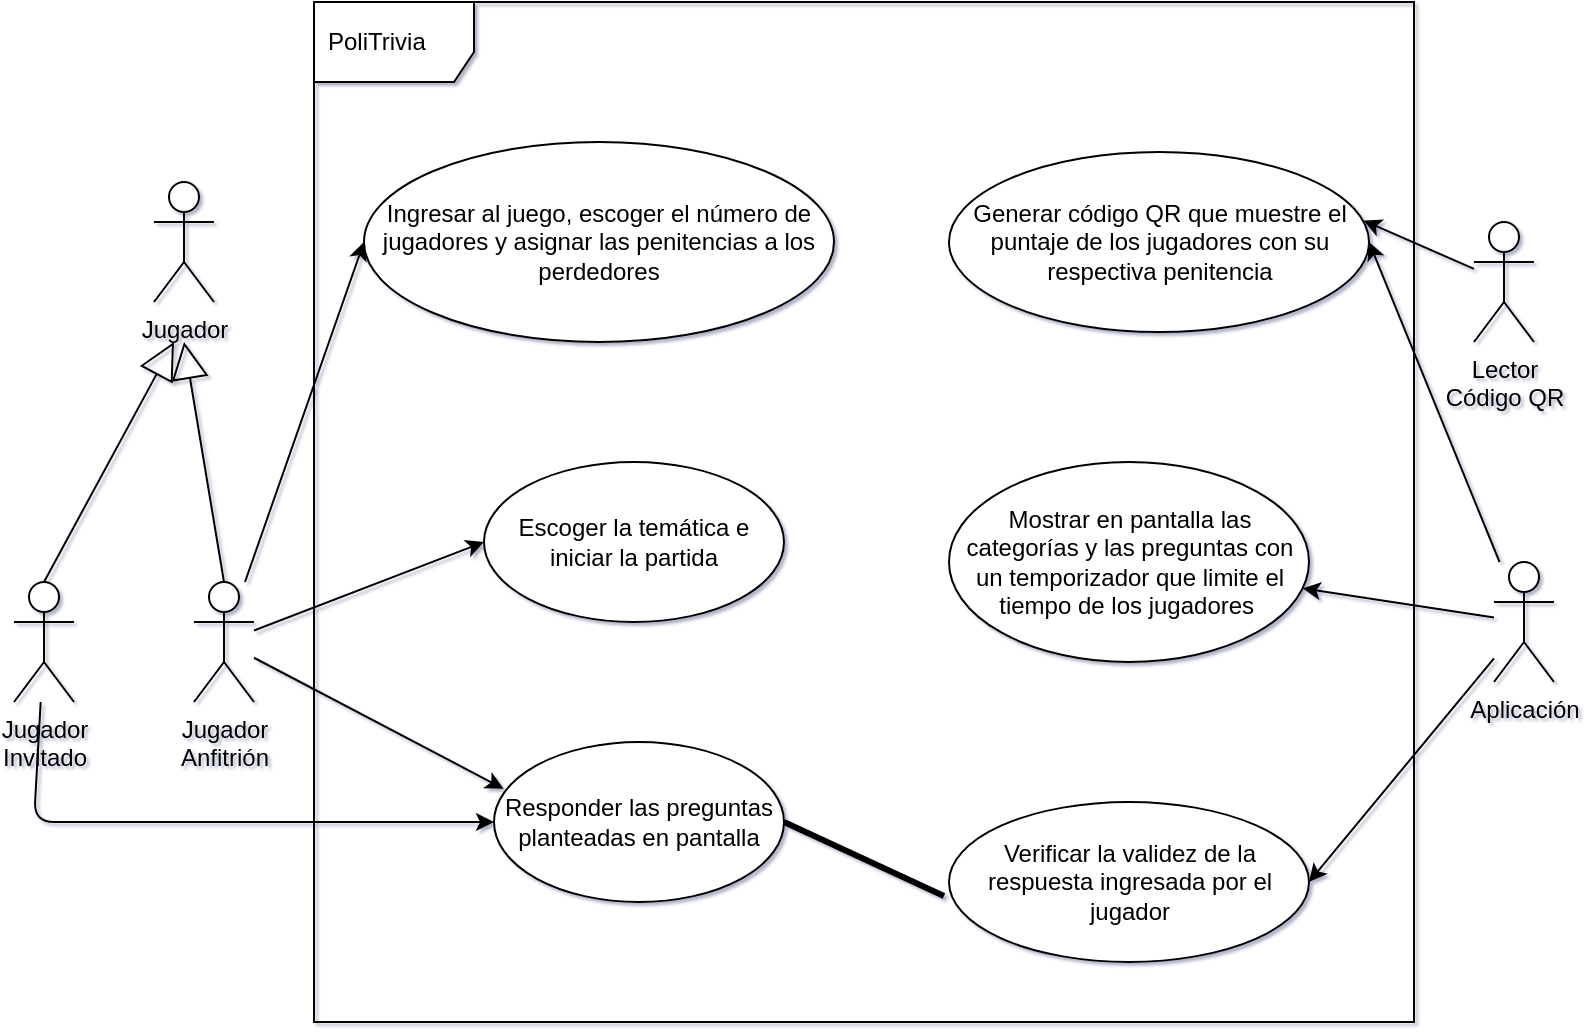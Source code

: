 <mxfile>
    <diagram id="27Y1l-_DuImgHOHVfqJ4" name="Page-1">
        <mxGraphModel dx="1099" dy="540" grid="1" gridSize="10" guides="1" tooltips="1" connect="1" arrows="1" fold="1" page="1" pageScale="1" pageWidth="850" pageHeight="1100" background="none" math="0" shadow="1">
            <root>
                <mxCell id="0"/>
                <mxCell id="1" parent="0"/>
                <mxCell id="36" value="PoliTrivia" style="shape=umlFrame;whiteSpace=wrap;html=1;width=80;height=40;boundedLbl=1;verticalAlign=middle;align=left;spacingLeft=5;" parent="1" vertex="1">
                    <mxGeometry x="160" y="70" width="550" height="510" as="geometry"/>
                </mxCell>
                <mxCell id="23" style="edgeStyle=none;html=1;entryX=0;entryY=0.5;entryDx=0;entryDy=0;" parent="1" source="2" target="13" edge="1">
                    <mxGeometry relative="1" as="geometry"/>
                </mxCell>
                <mxCell id="26" value="" style="edgeStyle=none;html=1;entryX=0;entryY=0.5;entryDx=0;entryDy=0;" parent="1" source="2" target="16" edge="1">
                    <mxGeometry relative="1" as="geometry"/>
                </mxCell>
                <mxCell id="42" style="edgeStyle=none;html=1;entryX=0.033;entryY=0.292;entryDx=0;entryDy=0;entryPerimeter=0;" parent="1" source="2" target="18" edge="1">
                    <mxGeometry relative="1" as="geometry"/>
                </mxCell>
                <mxCell id="2" value="Jugador &lt;br&gt;Anfitrión" style="shape=umlActor;verticalLabelPosition=bottom;verticalAlign=top;html=1;" parent="1" vertex="1">
                    <mxGeometry x="100" y="360" width="30" height="60" as="geometry"/>
                </mxCell>
                <mxCell id="32" style="edgeStyle=none;html=1;entryX=0.987;entryY=0.381;entryDx=0;entryDy=0;entryPerimeter=0;" parent="1" source="3" target="14" edge="1">
                    <mxGeometry relative="1" as="geometry"/>
                </mxCell>
                <mxCell id="3" value="Lector &lt;br&gt;Código QR" style="shape=umlActor;verticalLabelPosition=bottom;verticalAlign=top;html=1;" parent="1" vertex="1">
                    <mxGeometry x="740" y="180" width="30" height="60" as="geometry"/>
                </mxCell>
                <mxCell id="29" value="" style="edgeStyle=none;html=1;" parent="1" source="5" target="20" edge="1">
                    <mxGeometry relative="1" as="geometry"/>
                </mxCell>
                <mxCell id="30" style="edgeStyle=none;html=1;entryX=1;entryY=0.5;entryDx=0;entryDy=0;" parent="1" source="5" target="14" edge="1">
                    <mxGeometry relative="1" as="geometry"/>
                </mxCell>
                <mxCell id="31" style="edgeStyle=none;html=1;entryX=1;entryY=0.5;entryDx=0;entryDy=0;" parent="1" source="5" target="19" edge="1">
                    <mxGeometry relative="1" as="geometry"/>
                </mxCell>
                <mxCell id="5" value="Aplicación" style="shape=umlActor;verticalLabelPosition=bottom;verticalAlign=top;html=1;" parent="1" vertex="1">
                    <mxGeometry x="750" y="350" width="30" height="60" as="geometry"/>
                </mxCell>
                <mxCell id="6" value="Jugador" style="shape=umlActor;verticalLabelPosition=bottom;verticalAlign=top;html=1;" parent="1" vertex="1">
                    <mxGeometry x="80" y="160" width="30" height="60" as="geometry"/>
                </mxCell>
                <mxCell id="10" value="" style="endArrow=block;endSize=16;endFill=0;html=1;exitX=0.5;exitY=0;exitDx=0;exitDy=0;exitPerimeter=0;" parent="1" source="2" edge="1">
                    <mxGeometry width="160" relative="1" as="geometry">
                        <mxPoint x="170" y="270" as="sourcePoint"/>
                        <mxPoint x="95" y="240" as="targetPoint"/>
                    </mxGeometry>
                </mxCell>
                <mxCell id="28" style="edgeStyle=none;html=1;entryX=0;entryY=0.5;entryDx=0;entryDy=0;" parent="1" source="11" target="18" edge="1">
                    <mxGeometry relative="1" as="geometry">
                        <Array as="points">
                            <mxPoint x="20" y="480"/>
                        </Array>
                    </mxGeometry>
                </mxCell>
                <mxCell id="11" value="Jugador &lt;br&gt;Invitado" style="shape=umlActor;verticalLabelPosition=bottom;verticalAlign=top;html=1;" parent="1" vertex="1">
                    <mxGeometry x="10" y="360" width="30" height="60" as="geometry"/>
                </mxCell>
                <mxCell id="12" value="" style="endArrow=block;endSize=16;endFill=0;html=1;exitX=0.5;exitY=0;exitDx=0;exitDy=0;exitPerimeter=0;" parent="1" source="11" edge="1">
                    <mxGeometry width="160" relative="1" as="geometry">
                        <mxPoint x="165" y="320" as="sourcePoint"/>
                        <mxPoint x="90" y="240" as="targetPoint"/>
                    </mxGeometry>
                </mxCell>
                <mxCell id="13" value="Ingresar al juego, escoger el número de jugadores y asignar las penitencias a los perdedores" style="ellipse;whiteSpace=wrap;html=1;" parent="1" vertex="1">
                    <mxGeometry x="185" y="140" width="235" height="100" as="geometry"/>
                </mxCell>
                <mxCell id="14" value="Generar código QR que muestre el puntaje de los jugadores con su respectiva penitencia" style="ellipse;whiteSpace=wrap;html=1;" parent="1" vertex="1">
                    <mxGeometry x="477.5" y="145" width="210" height="90" as="geometry"/>
                </mxCell>
                <mxCell id="16" value="Escoger la temática e iniciar la partida" style="ellipse;whiteSpace=wrap;html=1;" parent="1" vertex="1">
                    <mxGeometry x="245" y="300" width="150" height="80" as="geometry"/>
                </mxCell>
                <mxCell id="18" value="Responder las preguntas planteadas en pantalla" style="ellipse;whiteSpace=wrap;html=1;" parent="1" vertex="1">
                    <mxGeometry x="250" y="440" width="145" height="80" as="geometry"/>
                </mxCell>
                <mxCell id="19" value="Verificar la validez de la respuesta ingresada por el jugador" style="ellipse;whiteSpace=wrap;html=1;" parent="1" vertex="1">
                    <mxGeometry x="477.5" y="470" width="180" height="80" as="geometry"/>
                </mxCell>
                <mxCell id="20" value="Mostrar en pantalla las categorías y las preguntas con un temporizador que limite el tiempo de los jugadores&amp;nbsp;" style="ellipse;whiteSpace=wrap;html=1;" parent="1" vertex="1">
                    <mxGeometry x="477.5" y="300" width="180" height="100" as="geometry"/>
                </mxCell>
                <mxCell id="43" value="" style="endArrow=none;startArrow=none;endFill=0;startFill=0;endSize=8;html=1;verticalAlign=bottom;labelBackgroundColor=none;strokeWidth=3;entryX=-0.014;entryY=0.588;entryDx=0;entryDy=0;entryPerimeter=0;exitX=1;exitY=0.5;exitDx=0;exitDy=0;" parent="1" target="19" edge="1" source="18">
                    <mxGeometry width="160" relative="1" as="geometry">
                        <mxPoint x="385" y="519.52" as="sourcePoint"/>
                        <mxPoint x="480" y="520" as="targetPoint"/>
                    </mxGeometry>
                </mxCell>
            </root>
        </mxGraphModel>
    </diagram>
</mxfile>